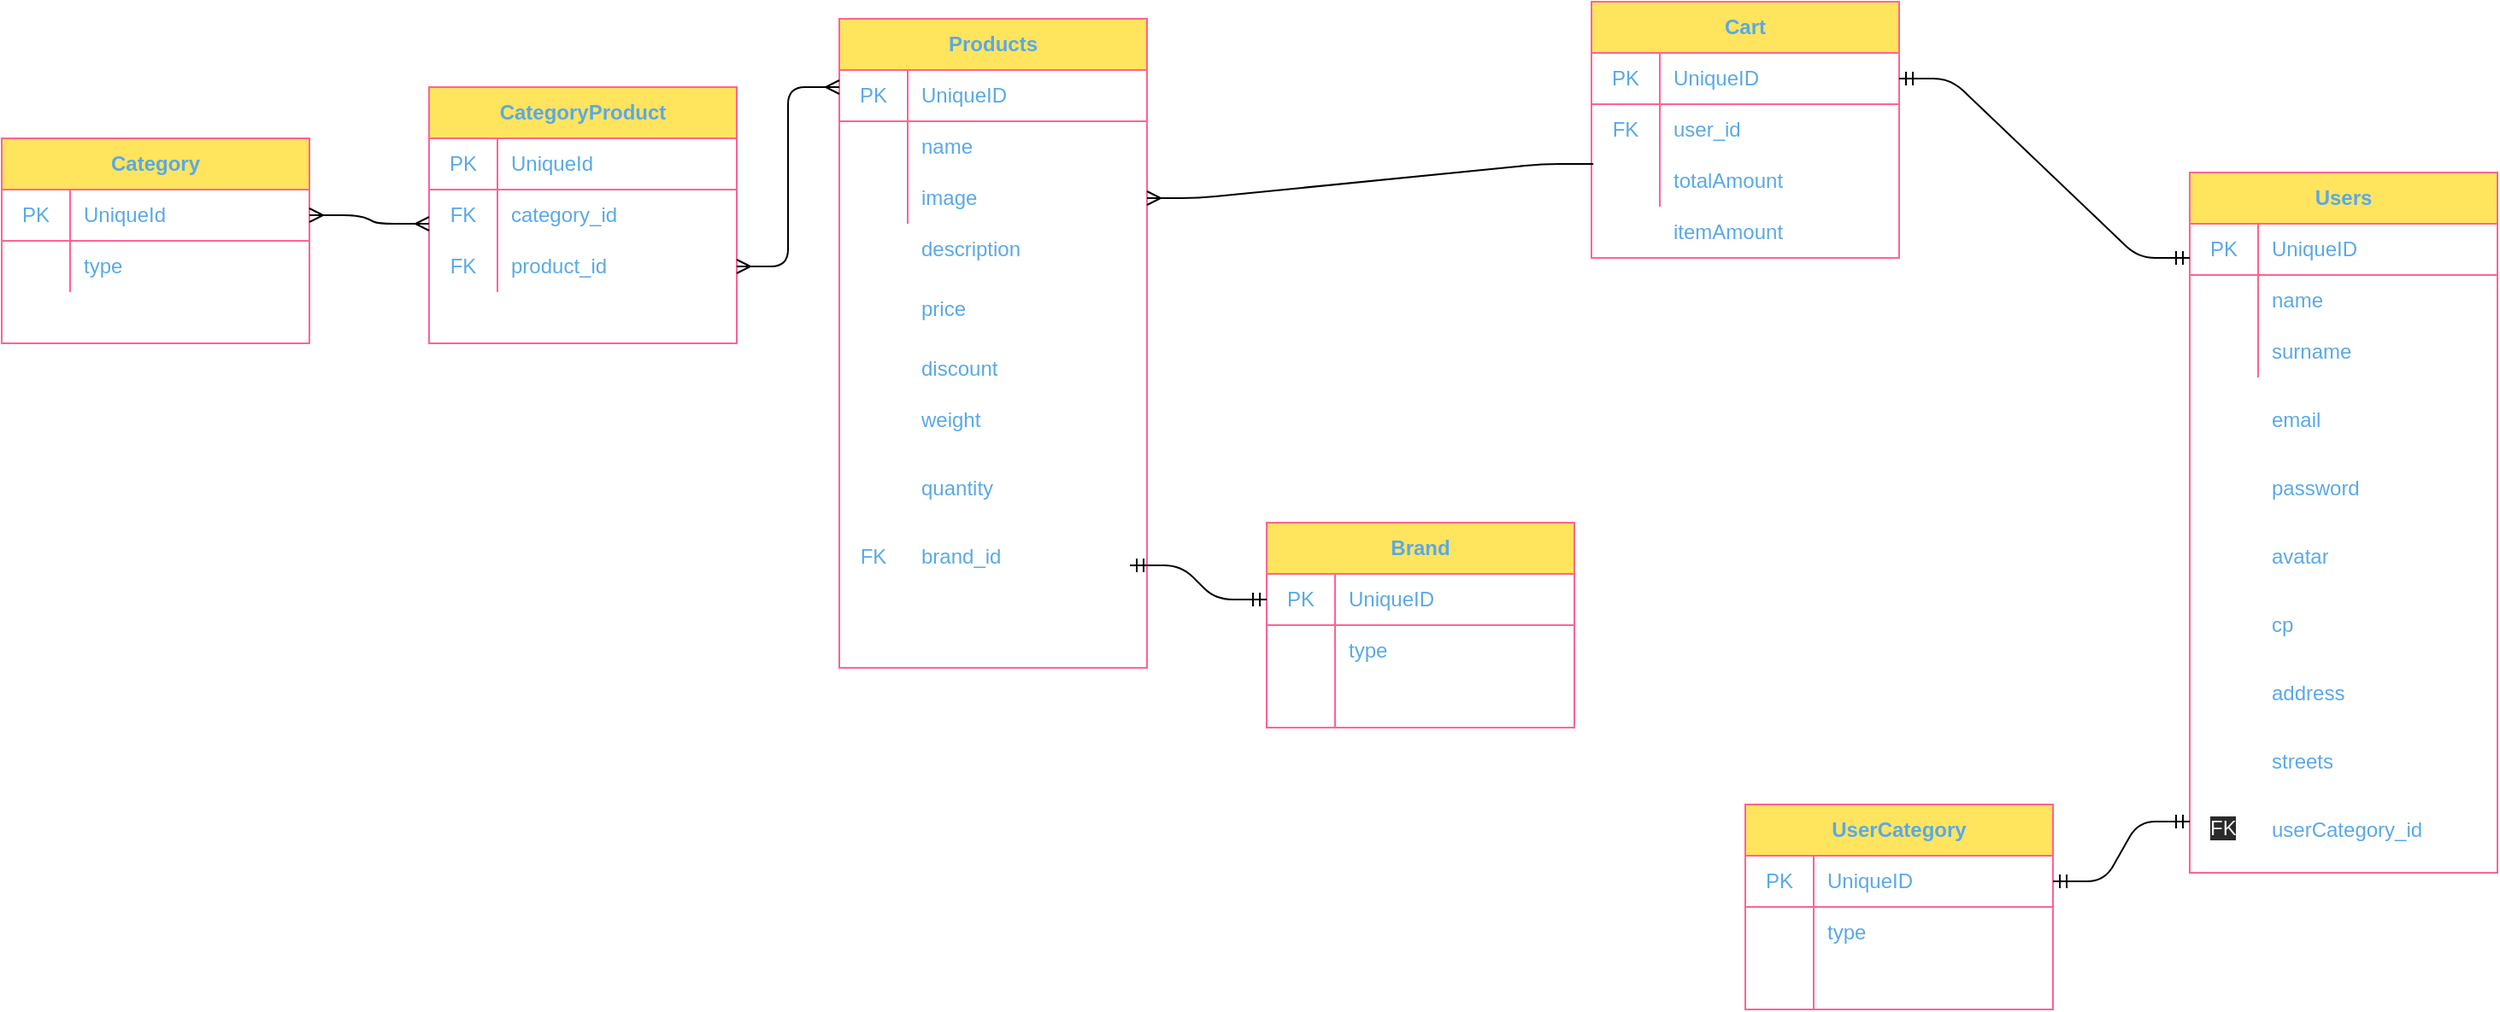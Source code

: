 <mxfile>
    <diagram id="Hi1f3WWoaXMwr7h7r6sv" name="tables">
        <mxGraphModel dx="1444" dy="790" grid="1" gridSize="10" guides="1" tooltips="1" connect="1" arrows="1" fold="1" page="1" pageScale="1" pageWidth="827" pageHeight="1169" math="0" shadow="0">
            <root>
                <mxCell id="0"/>
                <mxCell id="1" parent="0"/>
                <mxCell id="3" value="Products" style="shape=table;html=1;whiteSpace=wrap;startSize=30;container=1;collapsible=0;childLayout=tableLayout;fixedRows=1;rowLines=0;fontStyle=1;align=center;fillColor=#FFE45E;strokeColor=#FF6392;fontColor=#5AA9E6;" parent="1" vertex="1">
                    <mxGeometry x="520" y="170" width="180" height="380" as="geometry"/>
                </mxCell>
                <mxCell id="4" value="" style="shape=partialRectangle;html=1;whiteSpace=wrap;collapsible=0;dropTarget=0;pointerEvents=0;fillColor=none;top=0;left=0;bottom=1;right=0;points=[[0,0.5],[1,0.5]];portConstraint=eastwest;strokeColor=#FF6392;fontColor=#5AA9E6;" parent="3" vertex="1">
                    <mxGeometry y="30" width="180" height="30" as="geometry"/>
                </mxCell>
                <mxCell id="5" value="PK" style="shape=partialRectangle;html=1;whiteSpace=wrap;connectable=0;fillColor=none;top=0;left=0;bottom=0;right=0;overflow=hidden;strokeColor=#FF6392;fontColor=#5AA9E6;" parent="4" vertex="1">
                    <mxGeometry width="40" height="30" as="geometry"/>
                </mxCell>
                <mxCell id="6" value="UniqueID" style="shape=partialRectangle;html=1;whiteSpace=wrap;connectable=0;fillColor=none;top=0;left=0;bottom=0;right=0;align=left;spacingLeft=6;overflow=hidden;strokeColor=#FF6392;fontColor=#5AA9E6;" parent="4" vertex="1">
                    <mxGeometry x="40" width="140" height="30" as="geometry"/>
                </mxCell>
                <mxCell id="7" value="" style="shape=partialRectangle;html=1;whiteSpace=wrap;collapsible=0;dropTarget=0;pointerEvents=0;fillColor=none;top=0;left=0;bottom=0;right=0;points=[[0,0.5],[1,0.5]];portConstraint=eastwest;strokeColor=#FF6392;fontColor=#5AA9E6;" parent="3" vertex="1">
                    <mxGeometry y="60" width="180" height="30" as="geometry"/>
                </mxCell>
                <mxCell id="8" value="" style="shape=partialRectangle;html=1;whiteSpace=wrap;connectable=0;fillColor=none;top=0;left=0;bottom=0;right=0;overflow=hidden;strokeColor=#FF6392;fontColor=#5AA9E6;" parent="7" vertex="1">
                    <mxGeometry width="40" height="30" as="geometry"/>
                </mxCell>
                <mxCell id="9" value="name" style="shape=partialRectangle;html=1;whiteSpace=wrap;connectable=0;fillColor=none;top=0;left=0;bottom=0;right=0;align=left;spacingLeft=6;overflow=hidden;strokeColor=#FF6392;fontColor=#5AA9E6;" parent="7" vertex="1">
                    <mxGeometry x="40" width="140" height="30" as="geometry"/>
                </mxCell>
                <mxCell id="10" value="" style="shape=partialRectangle;html=1;whiteSpace=wrap;collapsible=0;dropTarget=0;pointerEvents=0;fillColor=none;top=0;left=0;bottom=0;right=0;points=[[0,0.5],[1,0.5]];portConstraint=eastwest;strokeColor=#FF6392;fontColor=#5AA9E6;" parent="3" vertex="1">
                    <mxGeometry y="90" width="180" height="30" as="geometry"/>
                </mxCell>
                <mxCell id="11" value="" style="shape=partialRectangle;html=1;whiteSpace=wrap;connectable=0;fillColor=none;top=0;left=0;bottom=0;right=0;overflow=hidden;strokeColor=#FF6392;fontColor=#5AA9E6;" parent="10" vertex="1">
                    <mxGeometry width="40" height="30" as="geometry"/>
                </mxCell>
                <mxCell id="12" value="image" style="shape=partialRectangle;html=1;whiteSpace=wrap;connectable=0;fillColor=none;top=0;left=0;bottom=0;right=0;align=left;spacingLeft=6;overflow=hidden;strokeColor=#FF6392;fontColor=#5AA9E6;" parent="10" vertex="1">
                    <mxGeometry x="40" width="140" height="30" as="geometry"/>
                </mxCell>
                <mxCell id="13" value="" style="shape=partialRectangle;html=1;whiteSpace=wrap;collapsible=0;dropTarget=0;pointerEvents=0;fillColor=none;top=0;left=0;bottom=0;right=0;points=[[0,0.5],[1,0.5]];portConstraint=eastwest;strokeColor=#FF6392;fontColor=#5AA9E6;" parent="1" vertex="1">
                    <mxGeometry x="520" y="290" width="180" height="30" as="geometry"/>
                </mxCell>
                <mxCell id="14" value="" style="shape=partialRectangle;html=1;whiteSpace=wrap;connectable=0;fillColor=none;top=0;left=0;bottom=0;right=0;overflow=hidden;strokeColor=#FF6392;fontColor=#5AA9E6;" parent="13" vertex="1">
                    <mxGeometry width="40" height="30" as="geometry"/>
                </mxCell>
                <mxCell id="15" value="description" style="shape=partialRectangle;html=1;whiteSpace=wrap;connectable=0;fillColor=none;top=0;left=0;bottom=0;right=0;align=left;spacingLeft=6;overflow=hidden;strokeColor=#FF6392;fontColor=#5AA9E6;" parent="13" vertex="1">
                    <mxGeometry x="40" width="140" height="30" as="geometry"/>
                </mxCell>
                <mxCell id="16" value="" style="shape=partialRectangle;html=1;whiteSpace=wrap;collapsible=0;dropTarget=0;pointerEvents=0;fillColor=none;top=0;left=0;bottom=0;right=0;points=[[0,0.5],[1,0.5]];portConstraint=eastwest;strokeColor=#FF6392;fontColor=#5AA9E6;" parent="1" vertex="1">
                    <mxGeometry x="520" y="325" width="180" height="30" as="geometry"/>
                </mxCell>
                <mxCell id="17" value="" style="shape=partialRectangle;html=1;whiteSpace=wrap;connectable=0;fillColor=none;top=0;left=0;bottom=0;right=0;overflow=hidden;strokeColor=#FF6392;fontColor=#5AA9E6;" parent="16" vertex="1">
                    <mxGeometry width="40" height="30" as="geometry"/>
                </mxCell>
                <mxCell id="18" value="price" style="shape=partialRectangle;html=1;whiteSpace=wrap;connectable=0;fillColor=none;top=0;left=0;bottom=0;right=0;align=left;spacingLeft=6;overflow=hidden;strokeColor=#FF6392;fontColor=#5AA9E6;" parent="16" vertex="1">
                    <mxGeometry x="40" width="140" height="30" as="geometry"/>
                </mxCell>
                <mxCell id="32" value="discount" style="shape=partialRectangle;html=1;whiteSpace=wrap;connectable=0;fillColor=none;top=0;left=0;bottom=0;right=0;align=left;spacingLeft=6;overflow=hidden;strokeColor=#FF6392;fontColor=#5AA9E6;" parent="1" vertex="1">
                    <mxGeometry x="560" y="360" width="140" height="30" as="geometry"/>
                </mxCell>
                <mxCell id="33" value="weight" style="shape=partialRectangle;html=1;whiteSpace=wrap;connectable=0;fillColor=none;top=0;left=0;bottom=0;right=0;align=left;spacingLeft=6;overflow=hidden;strokeColor=#FF6392;fontColor=#5AA9E6;" parent="1" vertex="1">
                    <mxGeometry x="560" y="390" width="140" height="30" as="geometry"/>
                </mxCell>
                <mxCell id="34" value="quantity" style="shape=partialRectangle;html=1;whiteSpace=wrap;connectable=0;fillColor=none;top=0;left=0;bottom=0;right=0;align=left;spacingLeft=6;overflow=hidden;strokeColor=#FF6392;fontColor=#5AA9E6;" parent="1" vertex="1">
                    <mxGeometry x="560" y="430" width="140" height="30" as="geometry"/>
                </mxCell>
                <mxCell id="35" value="Cart" style="shape=table;html=1;whiteSpace=wrap;startSize=30;container=1;collapsible=0;childLayout=tableLayout;fixedRows=1;rowLines=0;fontStyle=1;align=center;fillColor=#FFE45E;strokeColor=#FF6392;fontColor=#5AA9E6;" parent="1" vertex="1">
                    <mxGeometry x="960" y="160" width="180" height="150" as="geometry"/>
                </mxCell>
                <mxCell id="36" value="" style="shape=partialRectangle;html=1;whiteSpace=wrap;collapsible=0;dropTarget=0;pointerEvents=0;fillColor=none;top=0;left=0;bottom=1;right=0;points=[[0,0.5],[1,0.5]];portConstraint=eastwest;strokeColor=#FF6392;fontColor=#5AA9E6;" parent="35" vertex="1">
                    <mxGeometry y="30" width="180" height="30" as="geometry"/>
                </mxCell>
                <mxCell id="37" value="PK" style="shape=partialRectangle;html=1;whiteSpace=wrap;connectable=0;fillColor=none;top=0;left=0;bottom=0;right=0;overflow=hidden;strokeColor=#FF6392;fontColor=#5AA9E6;" parent="36" vertex="1">
                    <mxGeometry width="40" height="30" as="geometry"/>
                </mxCell>
                <mxCell id="38" value="UniqueID" style="shape=partialRectangle;html=1;whiteSpace=wrap;connectable=0;fillColor=none;top=0;left=0;bottom=0;right=0;align=left;spacingLeft=6;overflow=hidden;strokeColor=#FF6392;fontColor=#5AA9E6;" parent="36" vertex="1">
                    <mxGeometry x="40" width="140" height="30" as="geometry"/>
                </mxCell>
                <mxCell id="39" value="" style="shape=partialRectangle;html=1;whiteSpace=wrap;collapsible=0;dropTarget=0;pointerEvents=0;fillColor=none;top=0;left=0;bottom=0;right=0;points=[[0,0.5],[1,0.5]];portConstraint=eastwest;strokeColor=#FF6392;fontColor=#5AA9E6;" parent="35" vertex="1">
                    <mxGeometry y="60" width="180" height="30" as="geometry"/>
                </mxCell>
                <mxCell id="40" value="FK" style="shape=partialRectangle;html=1;whiteSpace=wrap;connectable=0;fillColor=none;top=0;left=0;bottom=0;right=0;overflow=hidden;strokeColor=#FF6392;fontColor=#5AA9E6;" parent="39" vertex="1">
                    <mxGeometry width="40" height="30" as="geometry"/>
                </mxCell>
                <mxCell id="41" value="user_id" style="shape=partialRectangle;html=1;whiteSpace=wrap;connectable=0;fillColor=none;top=0;left=0;bottom=0;right=0;align=left;spacingLeft=6;overflow=hidden;strokeColor=#FF6392;fontColor=#5AA9E6;" parent="39" vertex="1">
                    <mxGeometry x="40" width="140" height="30" as="geometry"/>
                </mxCell>
                <mxCell id="42" value="" style="shape=partialRectangle;html=1;whiteSpace=wrap;collapsible=0;dropTarget=0;pointerEvents=0;fillColor=none;top=0;left=0;bottom=0;right=0;points=[[0,0.5],[1,0.5]];portConstraint=eastwest;strokeColor=#FF6392;fontColor=#5AA9E6;" parent="35" vertex="1">
                    <mxGeometry y="90" width="180" height="30" as="geometry"/>
                </mxCell>
                <mxCell id="43" value="" style="shape=partialRectangle;html=1;whiteSpace=wrap;connectable=0;fillColor=none;top=0;left=0;bottom=0;right=0;overflow=hidden;strokeColor=#FF6392;fontColor=#5AA9E6;" parent="42" vertex="1">
                    <mxGeometry width="40" height="30" as="geometry"/>
                </mxCell>
                <mxCell id="44" value="totalAmount" style="shape=partialRectangle;html=1;whiteSpace=wrap;connectable=0;fillColor=none;top=0;left=0;bottom=0;right=0;align=left;spacingLeft=6;overflow=hidden;strokeColor=#FF6392;fontColor=#5AA9E6;" parent="42" vertex="1">
                    <mxGeometry x="40" width="140" height="30" as="geometry"/>
                </mxCell>
                <mxCell id="45" value="itemAmount" style="shape=partialRectangle;html=1;whiteSpace=wrap;connectable=0;fillColor=none;top=0;left=0;bottom=0;right=0;align=left;spacingLeft=6;overflow=hidden;strokeColor=#FF6392;fontColor=#5AA9E6;" parent="1" vertex="1">
                    <mxGeometry x="1000" y="280" width="140" height="30" as="geometry"/>
                </mxCell>
                <mxCell id="46" value="CategoryProduct" style="shape=table;html=1;whiteSpace=wrap;startSize=30;container=1;collapsible=0;childLayout=tableLayout;fixedRows=1;rowLines=0;fontStyle=1;align=center;fillColor=#FFE45E;strokeColor=#FF6392;fontColor=#5AA9E6;" parent="1" vertex="1">
                    <mxGeometry x="280" y="210" width="180" height="150" as="geometry"/>
                </mxCell>
                <mxCell id="47" value="" style="shape=partialRectangle;html=1;whiteSpace=wrap;collapsible=0;dropTarget=0;pointerEvents=0;fillColor=none;top=0;left=0;bottom=1;right=0;points=[[0,0.5],[1,0.5]];portConstraint=eastwest;strokeColor=#FF6392;fontColor=#5AA9E6;" parent="46" vertex="1">
                    <mxGeometry y="30" width="180" height="30" as="geometry"/>
                </mxCell>
                <mxCell id="48" value="PK" style="shape=partialRectangle;html=1;whiteSpace=wrap;connectable=0;fillColor=none;top=0;left=0;bottom=0;right=0;overflow=hidden;strokeColor=#FF6392;fontColor=#5AA9E6;" parent="47" vertex="1">
                    <mxGeometry width="40" height="30" as="geometry"/>
                </mxCell>
                <mxCell id="49" value="UniqueId" style="shape=partialRectangle;html=1;whiteSpace=wrap;connectable=0;fillColor=none;top=0;left=0;bottom=0;right=0;align=left;spacingLeft=6;overflow=hidden;strokeColor=#FF6392;fontColor=#5AA9E6;" parent="47" vertex="1">
                    <mxGeometry x="40" width="140" height="30" as="geometry"/>
                </mxCell>
                <mxCell id="50" value="" style="shape=partialRectangle;html=1;whiteSpace=wrap;collapsible=0;dropTarget=0;pointerEvents=0;fillColor=none;top=0;left=0;bottom=0;right=0;points=[[0,0.5],[1,0.5]];portConstraint=eastwest;strokeColor=#FF6392;fontColor=#5AA9E6;" parent="46" vertex="1">
                    <mxGeometry y="60" width="180" height="30" as="geometry"/>
                </mxCell>
                <mxCell id="51" value="FK" style="shape=partialRectangle;html=1;whiteSpace=wrap;connectable=0;fillColor=none;top=0;left=0;bottom=0;right=0;overflow=hidden;strokeColor=#FF6392;fontColor=#5AA9E6;" parent="50" vertex="1">
                    <mxGeometry width="40" height="30" as="geometry"/>
                </mxCell>
                <mxCell id="52" value="category_id" style="shape=partialRectangle;html=1;whiteSpace=wrap;connectable=0;fillColor=none;top=0;left=0;bottom=0;right=0;align=left;spacingLeft=6;overflow=hidden;strokeColor=#FF6392;fontColor=#5AA9E6;" parent="50" vertex="1">
                    <mxGeometry x="40" width="140" height="30" as="geometry"/>
                </mxCell>
                <mxCell id="53" value="" style="shape=partialRectangle;html=1;whiteSpace=wrap;collapsible=0;dropTarget=0;pointerEvents=0;fillColor=none;top=0;left=0;bottom=0;right=0;points=[[0,0.5],[1,0.5]];portConstraint=eastwest;strokeColor=#FF6392;fontColor=#5AA9E6;" parent="46" vertex="1">
                    <mxGeometry y="90" width="180" height="30" as="geometry"/>
                </mxCell>
                <mxCell id="54" value="FK" style="shape=partialRectangle;html=1;whiteSpace=wrap;connectable=0;fillColor=none;top=0;left=0;bottom=0;right=0;overflow=hidden;strokeColor=#FF6392;fontColor=#5AA9E6;" parent="53" vertex="1">
                    <mxGeometry width="40" height="30" as="geometry"/>
                </mxCell>
                <mxCell id="55" value="product_id" style="shape=partialRectangle;html=1;whiteSpace=wrap;connectable=0;fillColor=none;top=0;left=0;bottom=0;right=0;align=left;spacingLeft=6;overflow=hidden;strokeColor=#FF6392;fontColor=#5AA9E6;" parent="53" vertex="1">
                    <mxGeometry x="40" width="140" height="30" as="geometry"/>
                </mxCell>
                <mxCell id="56" value="Users" style="shape=table;html=1;whiteSpace=wrap;startSize=30;container=1;collapsible=0;childLayout=tableLayout;fixedRows=1;rowLines=0;fontStyle=1;align=center;fillColor=#FFE45E;strokeColor=#FF6392;fontColor=#5AA9E6;" parent="1" vertex="1">
                    <mxGeometry x="1310" y="260" width="180" height="410" as="geometry"/>
                </mxCell>
                <mxCell id="57" value="" style="shape=partialRectangle;html=1;whiteSpace=wrap;collapsible=0;dropTarget=0;pointerEvents=0;fillColor=none;top=0;left=0;bottom=1;right=0;points=[[0,0.5],[1,0.5]];portConstraint=eastwest;strokeColor=#FF6392;fontColor=#5AA9E6;" parent="56" vertex="1">
                    <mxGeometry y="30" width="180" height="30" as="geometry"/>
                </mxCell>
                <mxCell id="58" value="PK" style="shape=partialRectangle;html=1;whiteSpace=wrap;connectable=0;fillColor=none;top=0;left=0;bottom=0;right=0;overflow=hidden;strokeColor=#FF6392;fontColor=#5AA9E6;" parent="57" vertex="1">
                    <mxGeometry width="40" height="30" as="geometry"/>
                </mxCell>
                <mxCell id="59" value="UniqueID" style="shape=partialRectangle;html=1;whiteSpace=wrap;connectable=0;fillColor=none;top=0;left=0;bottom=0;right=0;align=left;spacingLeft=6;overflow=hidden;strokeColor=#FF6392;fontColor=#5AA9E6;" parent="57" vertex="1">
                    <mxGeometry x="40" width="140" height="30" as="geometry"/>
                </mxCell>
                <mxCell id="60" value="" style="shape=partialRectangle;html=1;whiteSpace=wrap;collapsible=0;dropTarget=0;pointerEvents=0;fillColor=none;top=0;left=0;bottom=0;right=0;points=[[0,0.5],[1,0.5]];portConstraint=eastwest;strokeColor=#FF6392;fontColor=#5AA9E6;" parent="56" vertex="1">
                    <mxGeometry y="60" width="180" height="30" as="geometry"/>
                </mxCell>
                <mxCell id="61" value="" style="shape=partialRectangle;html=1;whiteSpace=wrap;connectable=0;fillColor=none;top=0;left=0;bottom=0;right=0;overflow=hidden;strokeColor=#FF6392;fontColor=#5AA9E6;" parent="60" vertex="1">
                    <mxGeometry width="40" height="30" as="geometry"/>
                </mxCell>
                <mxCell id="62" value="name" style="shape=partialRectangle;html=1;whiteSpace=wrap;connectable=0;fillColor=none;top=0;left=0;bottom=0;right=0;align=left;spacingLeft=6;overflow=hidden;strokeColor=#FF6392;fontColor=#5AA9E6;" parent="60" vertex="1">
                    <mxGeometry x="40" width="140" height="30" as="geometry"/>
                </mxCell>
                <mxCell id="63" value="" style="shape=partialRectangle;html=1;whiteSpace=wrap;collapsible=0;dropTarget=0;pointerEvents=0;fillColor=none;top=0;left=0;bottom=0;right=0;points=[[0,0.5],[1,0.5]];portConstraint=eastwest;strokeColor=#FF6392;fontColor=#5AA9E6;" parent="56" vertex="1">
                    <mxGeometry y="90" width="180" height="30" as="geometry"/>
                </mxCell>
                <mxCell id="64" value="" style="shape=partialRectangle;html=1;whiteSpace=wrap;connectable=0;fillColor=none;top=0;left=0;bottom=0;right=0;overflow=hidden;strokeColor=#FF6392;fontColor=#5AA9E6;" parent="63" vertex="1">
                    <mxGeometry width="40" height="30" as="geometry"/>
                </mxCell>
                <mxCell id="65" value="surname" style="shape=partialRectangle;html=1;whiteSpace=wrap;connectable=0;fillColor=none;top=0;left=0;bottom=0;right=0;align=left;spacingLeft=6;overflow=hidden;strokeColor=#FF6392;fontColor=#5AA9E6;" parent="63" vertex="1">
                    <mxGeometry x="40" width="140" height="30" as="geometry"/>
                </mxCell>
                <mxCell id="66" value="email" style="shape=partialRectangle;html=1;whiteSpace=wrap;connectable=0;fillColor=none;top=0;left=0;bottom=0;right=0;align=left;spacingLeft=6;overflow=hidden;strokeColor=#FF6392;fontColor=#5AA9E6;" parent="1" vertex="1">
                    <mxGeometry x="1350" y="390" width="140" height="30" as="geometry"/>
                </mxCell>
                <mxCell id="67" value="password" style="shape=partialRectangle;html=1;whiteSpace=wrap;connectable=0;fillColor=none;top=0;left=0;bottom=0;right=0;align=left;spacingLeft=6;overflow=hidden;strokeColor=#FF6392;fontColor=#5AA9E6;" parent="1" vertex="1">
                    <mxGeometry x="1350" y="430" width="140" height="30" as="geometry"/>
                </mxCell>
                <mxCell id="78" value="avatar" style="shape=partialRectangle;html=1;whiteSpace=wrap;connectable=0;fillColor=none;top=0;left=0;bottom=0;right=0;align=left;spacingLeft=6;overflow=hidden;strokeColor=#FF6392;fontColor=#5AA9E6;" parent="1" vertex="1">
                    <mxGeometry x="1350" y="470" width="140" height="30" as="geometry"/>
                </mxCell>
                <mxCell id="79" value="cp" style="shape=partialRectangle;html=1;whiteSpace=wrap;connectable=0;fillColor=none;top=0;left=0;bottom=0;right=0;align=left;spacingLeft=6;overflow=hidden;strokeColor=#FF6392;fontColor=#5AA9E6;" parent="1" vertex="1">
                    <mxGeometry x="1350" y="510" width="140" height="30" as="geometry"/>
                </mxCell>
                <mxCell id="80" value="address" style="shape=partialRectangle;html=1;whiteSpace=wrap;connectable=0;fillColor=none;top=0;left=0;bottom=0;right=0;align=left;spacingLeft=6;overflow=hidden;strokeColor=#FF6392;fontColor=#5AA9E6;" parent="1" vertex="1">
                    <mxGeometry x="1350" y="550" width="140" height="30" as="geometry"/>
                </mxCell>
                <mxCell id="91" value="streets" style="shape=partialRectangle;html=1;whiteSpace=wrap;connectable=0;fillColor=none;top=0;left=0;bottom=0;right=0;align=left;spacingLeft=6;overflow=hidden;strokeColor=#FF6392;fontColor=#5AA9E6;" parent="1" vertex="1">
                    <mxGeometry x="1350" y="590" width="140" height="30" as="geometry"/>
                </mxCell>
                <mxCell id="92" value="userCategory_id" style="shape=partialRectangle;html=1;whiteSpace=wrap;connectable=0;fillColor=none;top=0;left=0;bottom=0;right=0;align=left;spacingLeft=6;overflow=hidden;strokeColor=#FF6392;fontColor=#5AA9E6;" parent="1" vertex="1">
                    <mxGeometry x="1350" y="630" width="140" height="30" as="geometry"/>
                </mxCell>
                <mxCell id="93" value="&lt;span style=&quot;color: rgb(240, 240, 240); font-family: helvetica; font-size: 12px; font-style: normal; font-weight: 400; letter-spacing: normal; text-align: center; text-indent: 0px; text-transform: none; word-spacing: 0px; background-color: rgb(42, 42, 42); display: inline; float: none;&quot;&gt;FK&lt;/span&gt;" style="text;whiteSpace=wrap;html=1;fontColor=#5AA9E6;" parent="1" vertex="1">
                    <mxGeometry x="1320" y="630" width="40" height="30" as="geometry"/>
                </mxCell>
                <mxCell id="104" value="Category" style="shape=table;html=1;whiteSpace=wrap;startSize=30;container=1;collapsible=0;childLayout=tableLayout;fixedRows=1;rowLines=0;fontStyle=1;align=center;fillColor=#FFE45E;strokeColor=#FF6392;fontColor=#5AA9E6;" parent="1" vertex="1">
                    <mxGeometry x="30" y="240" width="180" height="120" as="geometry"/>
                </mxCell>
                <mxCell id="105" value="" style="shape=partialRectangle;html=1;whiteSpace=wrap;collapsible=0;dropTarget=0;pointerEvents=0;fillColor=none;top=0;left=0;bottom=1;right=0;points=[[0,0.5],[1,0.5]];portConstraint=eastwest;strokeColor=#FF6392;fontColor=#5AA9E6;" parent="104" vertex="1">
                    <mxGeometry y="30" width="180" height="30" as="geometry"/>
                </mxCell>
                <mxCell id="106" value="PK" style="shape=partialRectangle;html=1;whiteSpace=wrap;connectable=0;fillColor=none;top=0;left=0;bottom=0;right=0;overflow=hidden;strokeColor=#FF6392;fontColor=#5AA9E6;" parent="105" vertex="1">
                    <mxGeometry width="40" height="30" as="geometry"/>
                </mxCell>
                <mxCell id="107" value="UniqueId" style="shape=partialRectangle;html=1;whiteSpace=wrap;connectable=0;fillColor=none;top=0;left=0;bottom=0;right=0;align=left;spacingLeft=6;overflow=hidden;strokeColor=#FF6392;fontColor=#5AA9E6;" parent="105" vertex="1">
                    <mxGeometry x="40" width="140" height="30" as="geometry"/>
                </mxCell>
                <mxCell id="108" value="" style="shape=partialRectangle;html=1;whiteSpace=wrap;collapsible=0;dropTarget=0;pointerEvents=0;fillColor=none;top=0;left=0;bottom=0;right=0;points=[[0,0.5],[1,0.5]];portConstraint=eastwest;strokeColor=#FF6392;fontColor=#5AA9E6;" parent="104" vertex="1">
                    <mxGeometry y="60" width="180" height="30" as="geometry"/>
                </mxCell>
                <mxCell id="109" value="" style="shape=partialRectangle;html=1;whiteSpace=wrap;connectable=0;fillColor=none;top=0;left=0;bottom=0;right=0;overflow=hidden;strokeColor=#FF6392;fontColor=#5AA9E6;" parent="108" vertex="1">
                    <mxGeometry width="40" height="30" as="geometry"/>
                </mxCell>
                <mxCell id="110" value="type" style="shape=partialRectangle;html=1;whiteSpace=wrap;connectable=0;fillColor=none;top=0;left=0;bottom=0;right=0;align=left;spacingLeft=6;overflow=hidden;strokeColor=#FF6392;fontColor=#5AA9E6;" parent="108" vertex="1">
                    <mxGeometry x="40" width="140" height="30" as="geometry"/>
                </mxCell>
                <mxCell id="114" value="" style="shape=partialRectangle;html=1;whiteSpace=wrap;collapsible=0;dropTarget=0;pointerEvents=0;fillColor=none;top=0;left=0;bottom=0;right=0;points=[[0,0.5],[1,0.5]];portConstraint=eastwest;strokeColor=#FF6392;fontColor=#5AA9E6;" parent="1" vertex="1">
                    <mxGeometry x="520" y="470" width="180" height="30" as="geometry"/>
                </mxCell>
                <mxCell id="115" value="FK" style="shape=partialRectangle;html=1;whiteSpace=wrap;connectable=0;fillColor=none;top=0;left=0;bottom=0;right=0;overflow=hidden;strokeColor=#FF6392;fontColor=#5AA9E6;" parent="114" vertex="1">
                    <mxGeometry width="40" height="30" as="geometry"/>
                </mxCell>
                <mxCell id="116" value="brand_id" style="shape=partialRectangle;html=1;whiteSpace=wrap;connectable=0;fillColor=none;top=0;left=0;bottom=0;right=0;align=left;spacingLeft=6;overflow=hidden;strokeColor=#FF6392;fontColor=#5AA9E6;" parent="114" vertex="1">
                    <mxGeometry x="40" width="140" height="30" as="geometry"/>
                </mxCell>
                <mxCell id="117" value="Brand" style="shape=table;html=1;whiteSpace=wrap;startSize=30;container=1;collapsible=0;childLayout=tableLayout;fixedRows=1;rowLines=0;fontStyle=1;align=center;fillColor=#FFE45E;strokeColor=#FF6392;fontColor=#5AA9E6;" parent="1" vertex="1">
                    <mxGeometry x="770" y="465" width="180" height="120" as="geometry"/>
                </mxCell>
                <mxCell id="118" value="" style="shape=partialRectangle;html=1;whiteSpace=wrap;collapsible=0;dropTarget=0;pointerEvents=0;fillColor=none;top=0;left=0;bottom=1;right=0;points=[[0,0.5],[1,0.5]];portConstraint=eastwest;strokeColor=#FF6392;fontColor=#5AA9E6;" parent="117" vertex="1">
                    <mxGeometry y="30" width="180" height="30" as="geometry"/>
                </mxCell>
                <mxCell id="119" value="PK" style="shape=partialRectangle;html=1;whiteSpace=wrap;connectable=0;fillColor=none;top=0;left=0;bottom=0;right=0;overflow=hidden;strokeColor=#FF6392;fontColor=#5AA9E6;" parent="118" vertex="1">
                    <mxGeometry width="40" height="30" as="geometry"/>
                </mxCell>
                <mxCell id="120" value="UniqueID" style="shape=partialRectangle;html=1;whiteSpace=wrap;connectable=0;fillColor=none;top=0;left=0;bottom=0;right=0;align=left;spacingLeft=6;overflow=hidden;strokeColor=#FF6392;fontColor=#5AA9E6;" parent="118" vertex="1">
                    <mxGeometry x="40" width="140" height="30" as="geometry"/>
                </mxCell>
                <mxCell id="121" value="" style="shape=partialRectangle;html=1;whiteSpace=wrap;collapsible=0;dropTarget=0;pointerEvents=0;fillColor=none;top=0;left=0;bottom=0;right=0;points=[[0,0.5],[1,0.5]];portConstraint=eastwest;strokeColor=#FF6392;fontColor=#5AA9E6;" parent="117" vertex="1">
                    <mxGeometry y="60" width="180" height="30" as="geometry"/>
                </mxCell>
                <mxCell id="122" value="" style="shape=partialRectangle;html=1;whiteSpace=wrap;connectable=0;fillColor=none;top=0;left=0;bottom=0;right=0;overflow=hidden;strokeColor=#FF6392;fontColor=#5AA9E6;" parent="121" vertex="1">
                    <mxGeometry width="40" height="30" as="geometry"/>
                </mxCell>
                <mxCell id="123" value="type" style="shape=partialRectangle;html=1;whiteSpace=wrap;connectable=0;fillColor=none;top=0;left=0;bottom=0;right=0;align=left;spacingLeft=6;overflow=hidden;strokeColor=#FF6392;fontColor=#5AA9E6;" parent="121" vertex="1">
                    <mxGeometry x="40" width="140" height="30" as="geometry"/>
                </mxCell>
                <mxCell id="124" value="" style="shape=partialRectangle;html=1;whiteSpace=wrap;collapsible=0;dropTarget=0;pointerEvents=0;fillColor=none;top=0;left=0;bottom=0;right=0;points=[[0,0.5],[1,0.5]];portConstraint=eastwest;strokeColor=#FF6392;fontColor=#5AA9E6;" parent="117" vertex="1">
                    <mxGeometry y="90" width="180" height="30" as="geometry"/>
                </mxCell>
                <mxCell id="125" value="" style="shape=partialRectangle;html=1;whiteSpace=wrap;connectable=0;fillColor=none;top=0;left=0;bottom=0;right=0;overflow=hidden;strokeColor=#FF6392;fontColor=#5AA9E6;" parent="124" vertex="1">
                    <mxGeometry width="40" height="30" as="geometry"/>
                </mxCell>
                <mxCell id="126" value="" style="shape=partialRectangle;html=1;whiteSpace=wrap;connectable=0;fillColor=none;top=0;left=0;bottom=0;right=0;align=left;spacingLeft=6;overflow=hidden;strokeColor=#FF6392;fontColor=#5AA9E6;" parent="124" vertex="1">
                    <mxGeometry x="40" width="140" height="30" as="geometry"/>
                </mxCell>
                <mxCell id="127" value="UserCategory" style="shape=table;html=1;whiteSpace=wrap;startSize=30;container=1;collapsible=0;childLayout=tableLayout;fixedRows=1;rowLines=0;fontStyle=1;align=center;fillColor=#FFE45E;strokeColor=#FF6392;fontColor=#5AA9E6;" parent="1" vertex="1">
                    <mxGeometry x="1050" y="630" width="180" height="120" as="geometry"/>
                </mxCell>
                <mxCell id="128" value="" style="shape=partialRectangle;html=1;whiteSpace=wrap;collapsible=0;dropTarget=0;pointerEvents=0;fillColor=none;top=0;left=0;bottom=1;right=0;points=[[0,0.5],[1,0.5]];portConstraint=eastwest;strokeColor=#FF6392;fontColor=#5AA9E6;" parent="127" vertex="1">
                    <mxGeometry y="30" width="180" height="30" as="geometry"/>
                </mxCell>
                <mxCell id="129" value="PK" style="shape=partialRectangle;html=1;whiteSpace=wrap;connectable=0;fillColor=none;top=0;left=0;bottom=0;right=0;overflow=hidden;strokeColor=#FF6392;fontColor=#5AA9E6;" parent="128" vertex="1">
                    <mxGeometry width="40" height="30" as="geometry"/>
                </mxCell>
                <mxCell id="130" value="UniqueID" style="shape=partialRectangle;html=1;whiteSpace=wrap;connectable=0;fillColor=none;top=0;left=0;bottom=0;right=0;align=left;spacingLeft=6;overflow=hidden;strokeColor=#FF6392;fontColor=#5AA9E6;" parent="128" vertex="1">
                    <mxGeometry x="40" width="140" height="30" as="geometry"/>
                </mxCell>
                <mxCell id="131" value="" style="shape=partialRectangle;html=1;whiteSpace=wrap;collapsible=0;dropTarget=0;pointerEvents=0;fillColor=none;top=0;left=0;bottom=0;right=0;points=[[0,0.5],[1,0.5]];portConstraint=eastwest;strokeColor=#FF6392;fontColor=#5AA9E6;" parent="127" vertex="1">
                    <mxGeometry y="60" width="180" height="30" as="geometry"/>
                </mxCell>
                <mxCell id="132" value="" style="shape=partialRectangle;html=1;whiteSpace=wrap;connectable=0;fillColor=none;top=0;left=0;bottom=0;right=0;overflow=hidden;strokeColor=#FF6392;fontColor=#5AA9E6;" parent="131" vertex="1">
                    <mxGeometry width="40" height="30" as="geometry"/>
                </mxCell>
                <mxCell id="133" value="type" style="shape=partialRectangle;html=1;whiteSpace=wrap;connectable=0;fillColor=none;top=0;left=0;bottom=0;right=0;align=left;spacingLeft=6;overflow=hidden;strokeColor=#FF6392;fontColor=#5AA9E6;" parent="131" vertex="1">
                    <mxGeometry x="40" width="140" height="30" as="geometry"/>
                </mxCell>
                <mxCell id="134" value="" style="shape=partialRectangle;html=1;whiteSpace=wrap;collapsible=0;dropTarget=0;pointerEvents=0;fillColor=none;top=0;left=0;bottom=0;right=0;points=[[0,0.5],[1,0.5]];portConstraint=eastwest;strokeColor=#FF6392;fontColor=#5AA9E6;" parent="127" vertex="1">
                    <mxGeometry y="90" width="180" height="30" as="geometry"/>
                </mxCell>
                <mxCell id="135" value="" style="shape=partialRectangle;html=1;whiteSpace=wrap;connectable=0;fillColor=none;top=0;left=0;bottom=0;right=0;overflow=hidden;strokeColor=#FF6392;fontColor=#5AA9E6;" parent="134" vertex="1">
                    <mxGeometry width="40" height="30" as="geometry"/>
                </mxCell>
                <mxCell id="136" value="" style="shape=partialRectangle;html=1;whiteSpace=wrap;connectable=0;fillColor=none;top=0;left=0;bottom=0;right=0;align=left;spacingLeft=6;overflow=hidden;strokeColor=#FF6392;fontColor=#5AA9E6;" parent="134" vertex="1">
                    <mxGeometry x="40" width="140" height="30" as="geometry"/>
                </mxCell>
                <mxCell id="143" value="" style="edgeStyle=entityRelationEdgeStyle;fontSize=12;html=1;endArrow=ERmandOne;startArrow=ERmandOne;" parent="1" target="118" edge="1">
                    <mxGeometry width="100" height="100" relative="1" as="geometry">
                        <mxPoint x="690" y="490" as="sourcePoint"/>
                        <mxPoint x="790" y="390" as="targetPoint"/>
                    </mxGeometry>
                </mxCell>
                <mxCell id="144" value="" style="edgeStyle=entityRelationEdgeStyle;fontSize=12;html=1;endArrow=ERmandOne;startArrow=ERmandOne;exitX=1;exitY=0.5;exitDx=0;exitDy=0;" parent="1" edge="1" source="128">
                    <mxGeometry width="100" height="100" relative="1" as="geometry">
                        <mxPoint x="1260" y="615" as="sourcePoint"/>
                        <mxPoint x="1310" y="640" as="targetPoint"/>
                    </mxGeometry>
                </mxCell>
                <mxCell id="148" value="" style="edgeStyle=entityRelationEdgeStyle;fontSize=12;html=1;endArrow=ERmany;startArrow=ERmany;exitX=1;exitY=0.5;exitDx=0;exitDy=0;" parent="1" source="105" edge="1">
                    <mxGeometry width="100" height="100" relative="1" as="geometry">
                        <mxPoint x="180" y="390" as="sourcePoint"/>
                        <mxPoint x="280" y="290" as="targetPoint"/>
                    </mxGeometry>
                </mxCell>
                <mxCell id="149" value="" style="edgeStyle=entityRelationEdgeStyle;fontSize=12;html=1;endArrow=ERmany;startArrow=ERmany;exitX=1;exitY=0.5;exitDx=0;exitDy=0;" parent="1" source="53" edge="1">
                    <mxGeometry width="100" height="100" relative="1" as="geometry">
                        <mxPoint x="420" y="310" as="sourcePoint"/>
                        <mxPoint x="520" y="210" as="targetPoint"/>
                    </mxGeometry>
                </mxCell>
                <mxCell id="151" value="" style="edgeStyle=entityRelationEdgeStyle;fontSize=12;html=1;endArrow=ERmany;entryX=1;entryY=0.5;entryDx=0;entryDy=0;exitX=0.006;exitY=0.167;exitDx=0;exitDy=0;exitPerimeter=0;" edge="1" parent="1" source="42" target="10">
                    <mxGeometry width="100" height="100" relative="1" as="geometry">
                        <mxPoint x="1000" y="450" as="sourcePoint"/>
                        <mxPoint x="1100" y="350" as="targetPoint"/>
                    </mxGeometry>
                </mxCell>
                <mxCell id="153" value="" style="edgeStyle=entityRelationEdgeStyle;fontSize=12;html=1;endArrow=ERmandOne;startArrow=ERmandOne;exitX=1;exitY=0.5;exitDx=0;exitDy=0;" edge="1" parent="1" source="36">
                    <mxGeometry width="100" height="100" relative="1" as="geometry">
                        <mxPoint x="1210" y="410" as="sourcePoint"/>
                        <mxPoint x="1310" y="310" as="targetPoint"/>
                    </mxGeometry>
                </mxCell>
            </root>
        </mxGraphModel>
    </diagram>
</mxfile>
